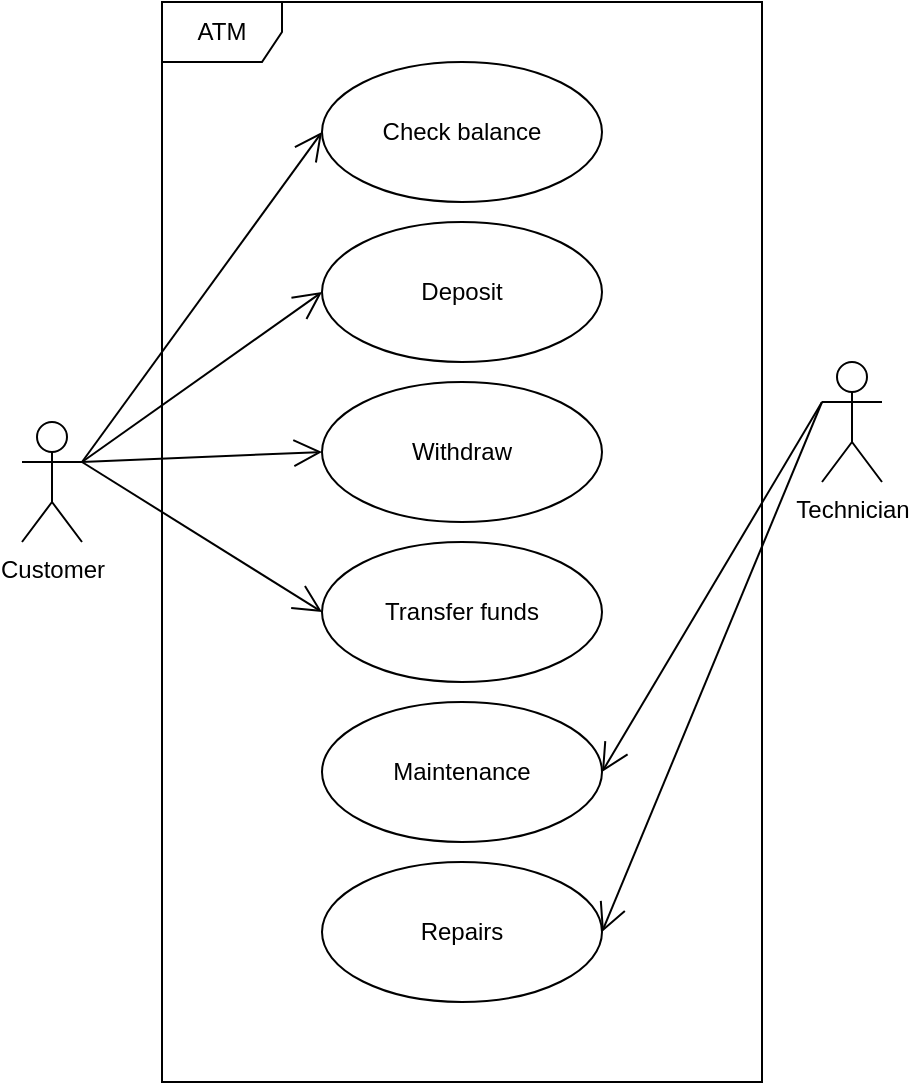 <mxfile version="26.0.16">
  <diagram name="Page-1" id="86bGsNq81XuQR4KEjIO_">
    <mxGraphModel dx="954" dy="647" grid="1" gridSize="10" guides="1" tooltips="1" connect="1" arrows="1" fold="1" page="1" pageScale="1" pageWidth="827" pageHeight="1169" math="0" shadow="0">
      <root>
        <mxCell id="0" />
        <mxCell id="1" parent="0" />
        <mxCell id="XYyXivrD9rUUquWim1YG-14" value="ATM" style="shape=umlFrame;whiteSpace=wrap;html=1;pointerEvents=0;" vertex="1" parent="1">
          <mxGeometry x="240" y="40" width="300" height="540" as="geometry" />
        </mxCell>
        <mxCell id="XYyXivrD9rUUquWim1YG-15" value="Check balance" style="ellipse;whiteSpace=wrap;html=1;" vertex="1" parent="1">
          <mxGeometry x="320" y="70" width="140" height="70" as="geometry" />
        </mxCell>
        <mxCell id="XYyXivrD9rUUquWim1YG-16" value="Deposit" style="ellipse;whiteSpace=wrap;html=1;" vertex="1" parent="1">
          <mxGeometry x="320" y="150" width="140" height="70" as="geometry" />
        </mxCell>
        <mxCell id="XYyXivrD9rUUquWim1YG-17" value="Transfer funds" style="ellipse;whiteSpace=wrap;html=1;" vertex="1" parent="1">
          <mxGeometry x="320" y="310" width="140" height="70" as="geometry" />
        </mxCell>
        <mxCell id="XYyXivrD9rUUquWim1YG-18" value="Withdraw" style="ellipse;whiteSpace=wrap;html=1;" vertex="1" parent="1">
          <mxGeometry x="320" y="230" width="140" height="70" as="geometry" />
        </mxCell>
        <mxCell id="XYyXivrD9rUUquWim1YG-19" value="Repairs" style="ellipse;whiteSpace=wrap;html=1;" vertex="1" parent="1">
          <mxGeometry x="320" y="470" width="140" height="70" as="geometry" />
        </mxCell>
        <mxCell id="XYyXivrD9rUUquWim1YG-20" value="Maintenance" style="ellipse;whiteSpace=wrap;html=1;" vertex="1" parent="1">
          <mxGeometry x="320" y="390" width="140" height="70" as="geometry" />
        </mxCell>
        <mxCell id="XYyXivrD9rUUquWim1YG-21" value="Customer" style="shape=umlActor;verticalLabelPosition=bottom;verticalAlign=top;html=1;" vertex="1" parent="1">
          <mxGeometry x="170" y="250" width="30" height="60" as="geometry" />
        </mxCell>
        <mxCell id="XYyXivrD9rUUquWim1YG-22" value="Technician" style="shape=umlActor;verticalLabelPosition=bottom;verticalAlign=top;html=1;" vertex="1" parent="1">
          <mxGeometry x="570" y="220" width="30" height="60" as="geometry" />
        </mxCell>
        <mxCell id="XYyXivrD9rUUquWim1YG-28" value="" style="endArrow=open;endFill=1;endSize=12;html=1;rounded=0;entryX=0;entryY=0.5;entryDx=0;entryDy=0;" edge="1" parent="1" target="XYyXivrD9rUUquWim1YG-15">
          <mxGeometry width="160" relative="1" as="geometry">
            <mxPoint x="200" y="270" as="sourcePoint" />
            <mxPoint x="360" y="279.5" as="targetPoint" />
          </mxGeometry>
        </mxCell>
        <mxCell id="XYyXivrD9rUUquWim1YG-29" value="" style="endArrow=open;endFill=1;endSize=12;html=1;rounded=0;entryX=1;entryY=0.5;entryDx=0;entryDy=0;" edge="1" parent="1" target="XYyXivrD9rUUquWim1YG-19">
          <mxGeometry width="160" relative="1" as="geometry">
            <mxPoint x="570" y="240" as="sourcePoint" />
            <mxPoint x="220" y="470" as="targetPoint" />
          </mxGeometry>
        </mxCell>
        <mxCell id="XYyXivrD9rUUquWim1YG-30" value="" style="endArrow=open;endFill=1;endSize=12;html=1;rounded=0;entryX=0;entryY=0.5;entryDx=0;entryDy=0;" edge="1" parent="1" target="XYyXivrD9rUUquWim1YG-17">
          <mxGeometry width="160" relative="1" as="geometry">
            <mxPoint x="200" y="270" as="sourcePoint" />
            <mxPoint x="230" y="480" as="targetPoint" />
          </mxGeometry>
        </mxCell>
        <mxCell id="XYyXivrD9rUUquWim1YG-31" value="" style="endArrow=open;endFill=1;endSize=12;html=1;rounded=0;entryX=0;entryY=0.5;entryDx=0;entryDy=0;exitX=1;exitY=0.333;exitDx=0;exitDy=0;exitPerimeter=0;" edge="1" parent="1" source="XYyXivrD9rUUquWim1YG-21" target="XYyXivrD9rUUquWim1YG-18">
          <mxGeometry width="160" relative="1" as="geometry">
            <mxPoint x="200" y="280" as="sourcePoint" />
            <mxPoint x="240" y="490" as="targetPoint" />
          </mxGeometry>
        </mxCell>
        <mxCell id="XYyXivrD9rUUquWim1YG-32" value="" style="endArrow=open;endFill=1;endSize=12;html=1;rounded=0;entryX=0;entryY=0.5;entryDx=0;entryDy=0;" edge="1" parent="1" target="XYyXivrD9rUUquWim1YG-16">
          <mxGeometry width="160" relative="1" as="geometry">
            <mxPoint x="200" y="270" as="sourcePoint" />
            <mxPoint x="250" y="500" as="targetPoint" />
          </mxGeometry>
        </mxCell>
        <mxCell id="XYyXivrD9rUUquWim1YG-33" value="" style="endArrow=open;endFill=1;endSize=12;html=1;rounded=0;exitX=0;exitY=0.333;exitDx=0;exitDy=0;exitPerimeter=0;entryX=1;entryY=0.5;entryDx=0;entryDy=0;" edge="1" parent="1" source="XYyXivrD9rUUquWim1YG-22" target="XYyXivrD9rUUquWim1YG-20">
          <mxGeometry width="160" relative="1" as="geometry">
            <mxPoint x="190" y="400" as="sourcePoint" />
            <mxPoint x="230" y="480" as="targetPoint" />
          </mxGeometry>
        </mxCell>
      </root>
    </mxGraphModel>
  </diagram>
</mxfile>
